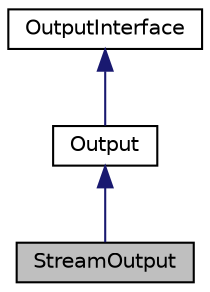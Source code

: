 digraph G
{
  edge [fontname="Helvetica",fontsize="10",labelfontname="Helvetica",labelfontsize="10"];
  node [fontname="Helvetica",fontsize="10",shape=record];
  Node1 [label="StreamOutput",height=0.2,width=0.4,color="black", fillcolor="grey75", style="filled" fontcolor="black"];
  Node2 -> Node1 [dir=back,color="midnightblue",fontsize="10",style="solid",fontname="Helvetica"];
  Node2 [label="Output",height=0.2,width=0.4,color="black", fillcolor="white", style="filled",URL="$class_symfony_1_1_components_1_1_console_1_1_output_1_1_output.html"];
  Node3 -> Node2 [dir=back,color="midnightblue",fontsize="10",style="solid",fontname="Helvetica"];
  Node3 [label="OutputInterface",height=0.2,width=0.4,color="black", fillcolor="white", style="filled",URL="$interface_symfony_1_1_components_1_1_console_1_1_output_1_1_output_interface.html"];
}
